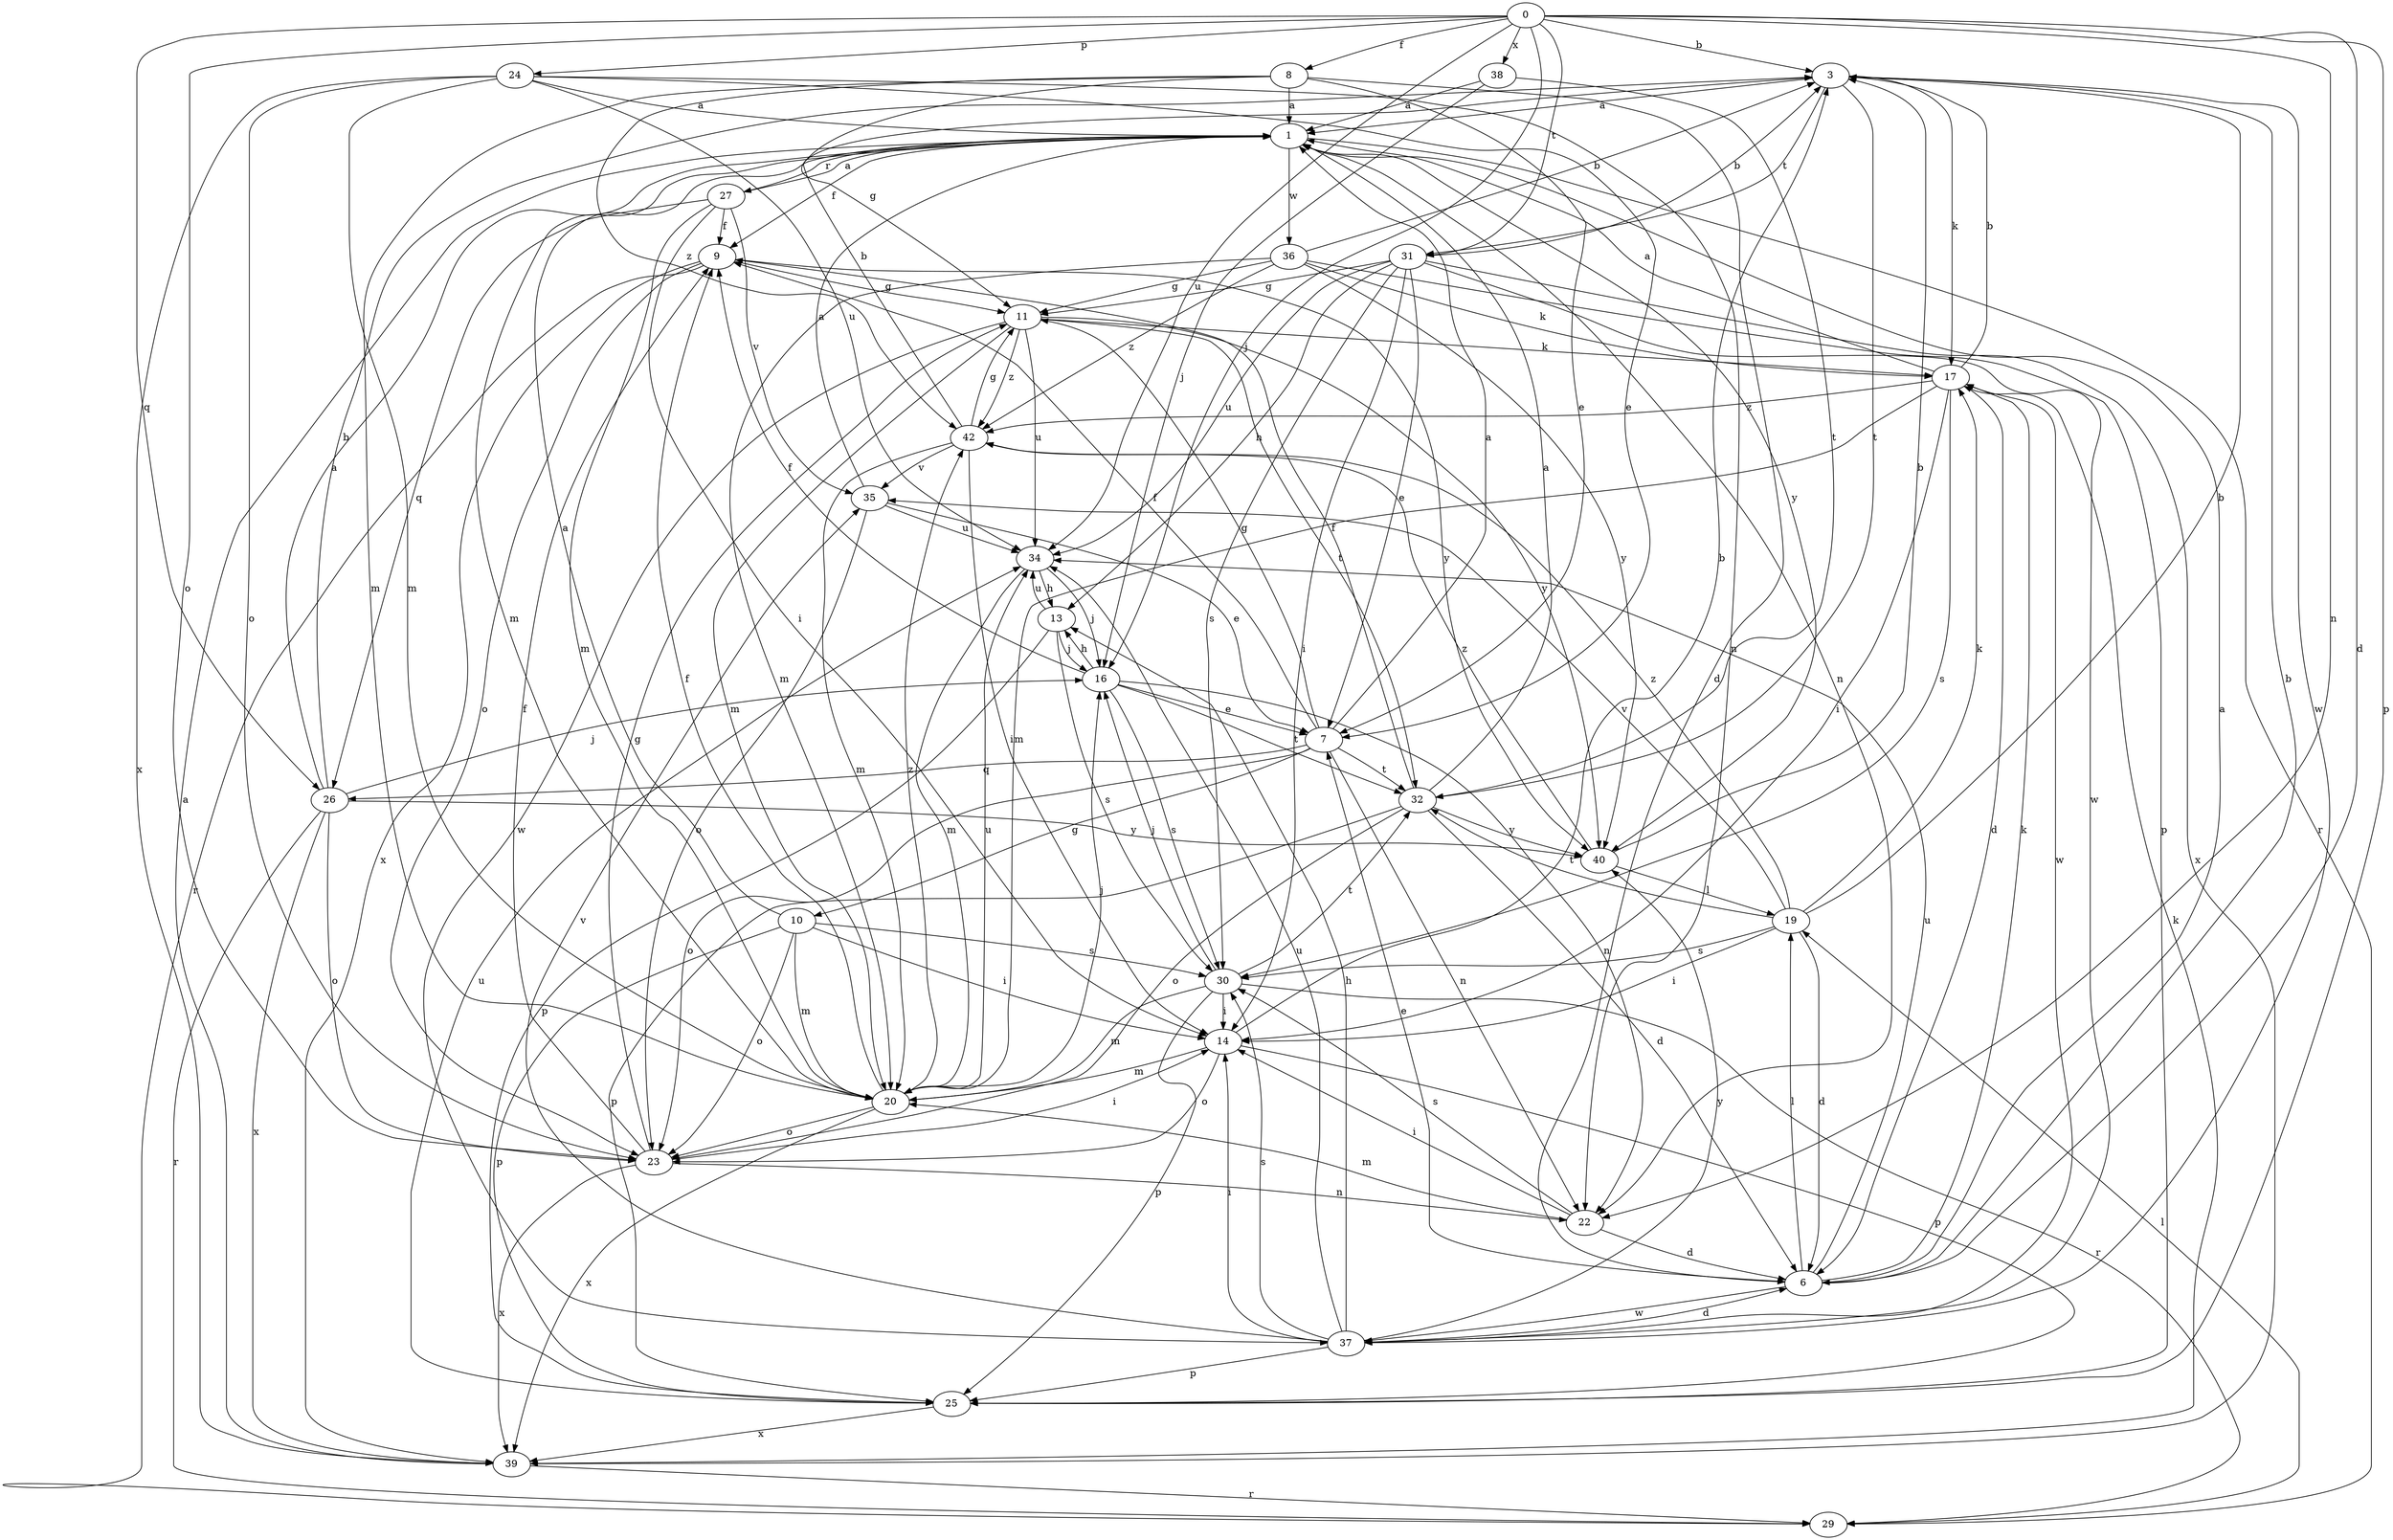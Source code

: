 strict digraph  {
0;
1;
3;
6;
7;
8;
9;
10;
11;
13;
14;
16;
17;
19;
20;
22;
23;
24;
25;
26;
27;
29;
30;
31;
32;
34;
35;
36;
37;
38;
39;
40;
42;
0 -> 3  [label=b];
0 -> 6  [label=d];
0 -> 8  [label=f];
0 -> 16  [label=j];
0 -> 22  [label=n];
0 -> 23  [label=o];
0 -> 24  [label=p];
0 -> 25  [label=p];
0 -> 26  [label=q];
0 -> 31  [label=t];
0 -> 34  [label=u];
0 -> 38  [label=x];
1 -> 9  [label=f];
1 -> 20  [label=m];
1 -> 22  [label=n];
1 -> 27  [label=r];
1 -> 29  [label=r];
1 -> 36  [label=w];
1 -> 40  [label=y];
3 -> 1  [label=a];
3 -> 17  [label=k];
3 -> 31  [label=t];
3 -> 32  [label=t];
3 -> 37  [label=w];
6 -> 1  [label=a];
6 -> 3  [label=b];
6 -> 7  [label=e];
6 -> 17  [label=k];
6 -> 19  [label=l];
6 -> 34  [label=u];
6 -> 37  [label=w];
7 -> 1  [label=a];
7 -> 9  [label=f];
7 -> 10  [label=g];
7 -> 11  [label=g];
7 -> 22  [label=n];
7 -> 23  [label=o];
7 -> 26  [label=q];
7 -> 32  [label=t];
8 -> 1  [label=a];
8 -> 6  [label=d];
8 -> 7  [label=e];
8 -> 11  [label=g];
8 -> 20  [label=m];
8 -> 42  [label=z];
9 -> 11  [label=g];
9 -> 23  [label=o];
9 -> 29  [label=r];
9 -> 39  [label=x];
9 -> 40  [label=y];
10 -> 1  [label=a];
10 -> 14  [label=i];
10 -> 20  [label=m];
10 -> 23  [label=o];
10 -> 25  [label=p];
10 -> 30  [label=s];
11 -> 17  [label=k];
11 -> 20  [label=m];
11 -> 32  [label=t];
11 -> 34  [label=u];
11 -> 37  [label=w];
11 -> 40  [label=y];
11 -> 42  [label=z];
13 -> 16  [label=j];
13 -> 25  [label=p];
13 -> 30  [label=s];
13 -> 34  [label=u];
14 -> 3  [label=b];
14 -> 20  [label=m];
14 -> 23  [label=o];
14 -> 25  [label=p];
16 -> 7  [label=e];
16 -> 9  [label=f];
16 -> 13  [label=h];
16 -> 22  [label=n];
16 -> 30  [label=s];
16 -> 32  [label=t];
17 -> 1  [label=a];
17 -> 3  [label=b];
17 -> 6  [label=d];
17 -> 14  [label=i];
17 -> 20  [label=m];
17 -> 30  [label=s];
17 -> 37  [label=w];
17 -> 42  [label=z];
19 -> 3  [label=b];
19 -> 6  [label=d];
19 -> 14  [label=i];
19 -> 17  [label=k];
19 -> 30  [label=s];
19 -> 32  [label=t];
19 -> 35  [label=v];
19 -> 42  [label=z];
20 -> 9  [label=f];
20 -> 16  [label=j];
20 -> 23  [label=o];
20 -> 34  [label=u];
20 -> 39  [label=x];
20 -> 42  [label=z];
22 -> 6  [label=d];
22 -> 14  [label=i];
22 -> 20  [label=m];
22 -> 30  [label=s];
23 -> 9  [label=f];
23 -> 11  [label=g];
23 -> 14  [label=i];
23 -> 22  [label=n];
23 -> 39  [label=x];
24 -> 1  [label=a];
24 -> 7  [label=e];
24 -> 20  [label=m];
24 -> 22  [label=n];
24 -> 23  [label=o];
24 -> 34  [label=u];
24 -> 39  [label=x];
25 -> 34  [label=u];
25 -> 39  [label=x];
26 -> 1  [label=a];
26 -> 3  [label=b];
26 -> 16  [label=j];
26 -> 23  [label=o];
26 -> 29  [label=r];
26 -> 39  [label=x];
26 -> 40  [label=y];
27 -> 1  [label=a];
27 -> 9  [label=f];
27 -> 14  [label=i];
27 -> 20  [label=m];
27 -> 26  [label=q];
27 -> 35  [label=v];
29 -> 19  [label=l];
30 -> 14  [label=i];
30 -> 16  [label=j];
30 -> 20  [label=m];
30 -> 25  [label=p];
30 -> 29  [label=r];
30 -> 32  [label=t];
31 -> 3  [label=b];
31 -> 7  [label=e];
31 -> 11  [label=g];
31 -> 13  [label=h];
31 -> 14  [label=i];
31 -> 30  [label=s];
31 -> 34  [label=u];
31 -> 37  [label=w];
31 -> 39  [label=x];
32 -> 1  [label=a];
32 -> 6  [label=d];
32 -> 9  [label=f];
32 -> 23  [label=o];
32 -> 25  [label=p];
32 -> 40  [label=y];
34 -> 13  [label=h];
34 -> 16  [label=j];
34 -> 20  [label=m];
35 -> 1  [label=a];
35 -> 7  [label=e];
35 -> 23  [label=o];
35 -> 34  [label=u];
36 -> 3  [label=b];
36 -> 11  [label=g];
36 -> 17  [label=k];
36 -> 20  [label=m];
36 -> 25  [label=p];
36 -> 40  [label=y];
36 -> 42  [label=z];
37 -> 6  [label=d];
37 -> 13  [label=h];
37 -> 14  [label=i];
37 -> 25  [label=p];
37 -> 30  [label=s];
37 -> 34  [label=u];
37 -> 35  [label=v];
37 -> 40  [label=y];
38 -> 1  [label=a];
38 -> 16  [label=j];
38 -> 32  [label=t];
39 -> 1  [label=a];
39 -> 17  [label=k];
39 -> 29  [label=r];
40 -> 3  [label=b];
40 -> 19  [label=l];
40 -> 42  [label=z];
42 -> 3  [label=b];
42 -> 11  [label=g];
42 -> 14  [label=i];
42 -> 20  [label=m];
42 -> 35  [label=v];
}
